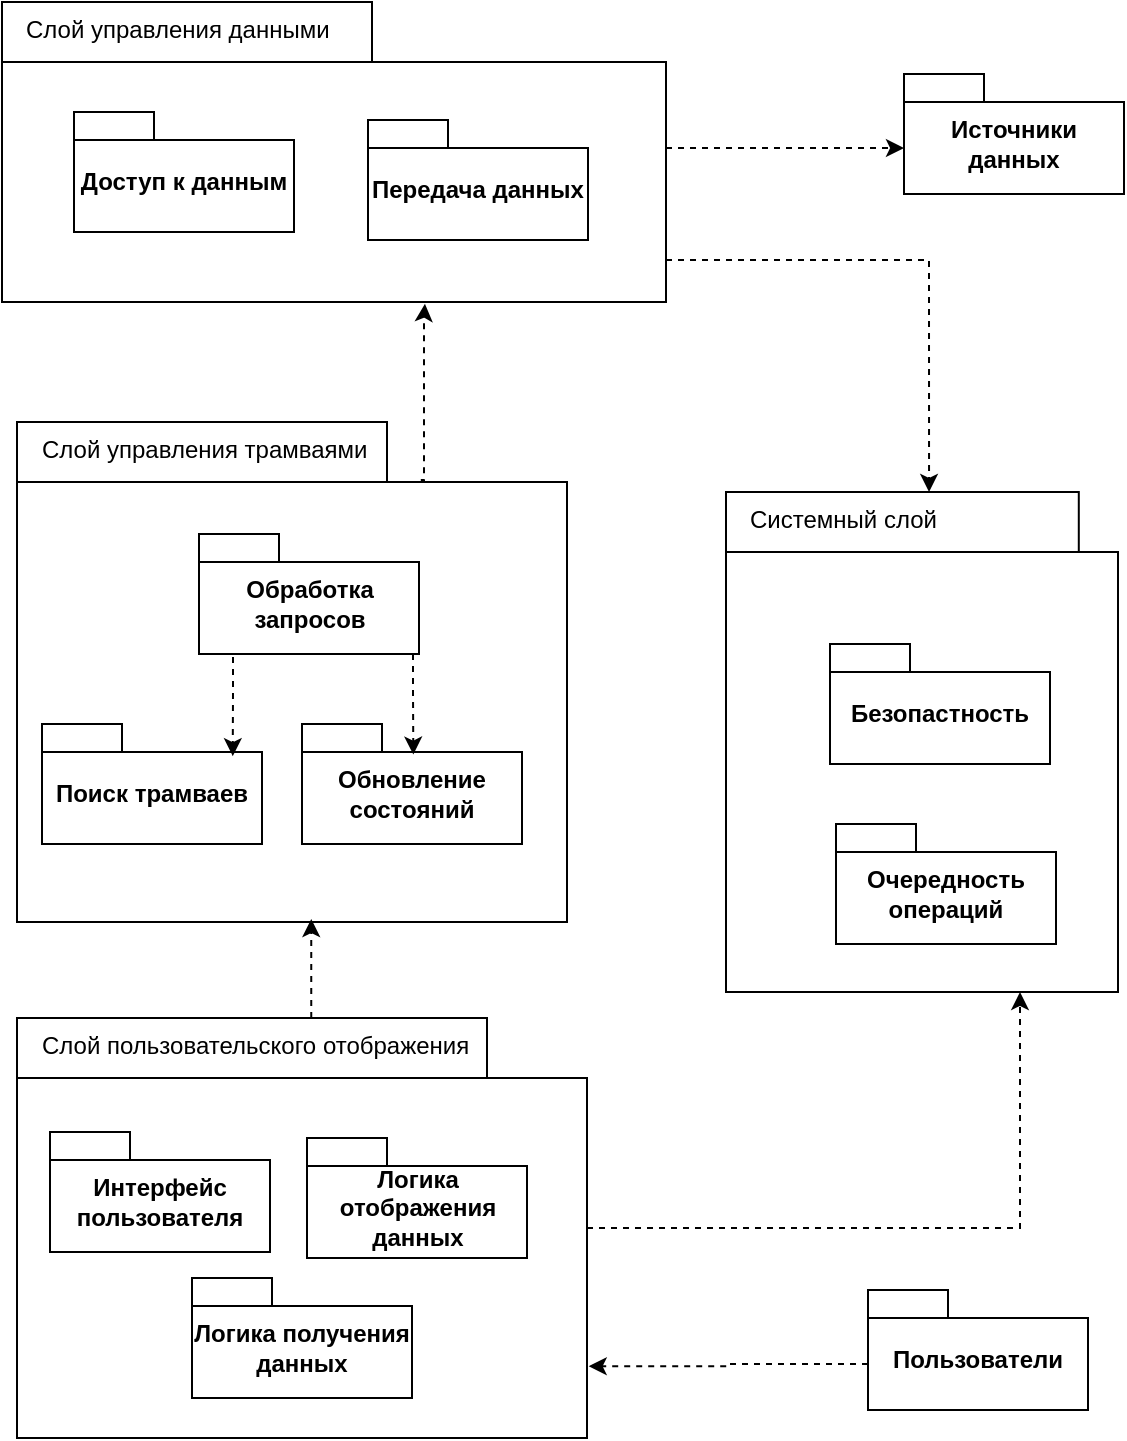 <mxfile version="24.7.17">
  <diagram name="Page-1" id="BUAjLk0wIm9IRsGD13Y6">
    <mxGraphModel dx="1247" dy="1847" grid="0" gridSize="10" guides="1" tooltips="1" connect="1" arrows="1" fold="1" page="1" pageScale="1" pageWidth="827" pageHeight="1169" math="0" shadow="0">
      <root>
        <mxCell id="0" />
        <mxCell id="1" parent="0" />
        <mxCell id="LAFnMWI5eK2tXuCV1nDn-1" value="Пользователи" style="shape=folder;fontStyle=1;spacingTop=10;tabWidth=40;tabHeight=14;tabPosition=left;html=1;whiteSpace=wrap;" vertex="1" parent="1">
          <mxGeometry x="455" y="-371" width="110" height="60" as="geometry" />
        </mxCell>
        <mxCell id="LAFnMWI5eK2tXuCV1nDn-2" value="Слой пользовательского отображения" style="shape=folder;html=1;tabWidth=235;tabHeight=30;tabPosition=left;align=left;verticalAlign=top;spacingLeft=10;whiteSpace=wrap;" vertex="1" parent="1">
          <mxGeometry x="29.5" y="-507" width="285" height="210" as="geometry" />
        </mxCell>
        <mxCell id="LAFnMWI5eK2tXuCV1nDn-3" value="Интерфейс пользователя" style="shape=folder;fontStyle=1;spacingTop=10;tabWidth=40;tabHeight=14;tabPosition=left;html=1;whiteSpace=wrap;" vertex="1" parent="1">
          <mxGeometry x="46" y="-450" width="110" height="60" as="geometry" />
        </mxCell>
        <mxCell id="LAFnMWI5eK2tXuCV1nDn-4" value="Логика отображения данных" style="shape=folder;fontStyle=1;spacingTop=10;tabWidth=40;tabHeight=14;tabPosition=left;html=1;whiteSpace=wrap;" vertex="1" parent="1">
          <mxGeometry x="174.5" y="-447" width="110" height="60" as="geometry" />
        </mxCell>
        <mxCell id="LAFnMWI5eK2tXuCV1nDn-10" value="Слой управления трамваями" style="shape=folder;html=1;tabWidth=185;tabHeight=30;tabPosition=left;align=left;verticalAlign=top;spacingLeft=10;whiteSpace=wrap;" vertex="1" parent="1">
          <mxGeometry x="29.5" y="-805" width="275" height="250" as="geometry" />
        </mxCell>
        <mxCell id="LAFnMWI5eK2tXuCV1nDn-11" value="Логика получения данных" style="shape=folder;fontStyle=1;spacingTop=10;tabWidth=40;tabHeight=14;tabPosition=left;html=1;whiteSpace=wrap;" vertex="1" parent="1">
          <mxGeometry x="117" y="-377" width="110" height="60" as="geometry" />
        </mxCell>
        <mxCell id="LAFnMWI5eK2tXuCV1nDn-13" value="Обработка запросов" style="shape=folder;fontStyle=1;spacingTop=10;tabWidth=40;tabHeight=14;tabPosition=left;html=1;whiteSpace=wrap;" vertex="1" parent="1">
          <mxGeometry x="120.5" y="-749" width="110" height="60" as="geometry" />
        </mxCell>
        <mxCell id="LAFnMWI5eK2tXuCV1nDn-14" value="Поиск трамваев" style="shape=folder;fontStyle=1;spacingTop=10;tabWidth=40;tabHeight=14;tabPosition=left;html=1;whiteSpace=wrap;" vertex="1" parent="1">
          <mxGeometry x="42" y="-654" width="110" height="60" as="geometry" />
        </mxCell>
        <mxCell id="LAFnMWI5eK2tXuCV1nDn-15" value="Обновление состояний" style="shape=folder;fontStyle=1;spacingTop=10;tabWidth=40;tabHeight=14;tabPosition=left;html=1;whiteSpace=wrap;" vertex="1" parent="1">
          <mxGeometry x="172" y="-654" width="110" height="60" as="geometry" />
        </mxCell>
        <mxCell id="LAFnMWI5eK2tXuCV1nDn-17" value="Системный слой" style="shape=folder;html=1;tabWidth=195;tabHeight=30;tabPosition=left;align=left;verticalAlign=top;spacingLeft=10;whiteSpace=wrap;" vertex="1" parent="1">
          <mxGeometry x="384" y="-770" width="196" height="250" as="geometry" />
        </mxCell>
        <mxCell id="LAFnMWI5eK2tXuCV1nDn-19" value="Безопастность" style="shape=folder;fontStyle=1;spacingTop=10;tabWidth=40;tabHeight=14;tabPosition=left;html=1;whiteSpace=wrap;" vertex="1" parent="1">
          <mxGeometry x="436" y="-694" width="110" height="60" as="geometry" />
        </mxCell>
        <mxCell id="LAFnMWI5eK2tXuCV1nDn-20" value="Очередность операций" style="shape=folder;fontStyle=1;spacingTop=10;tabWidth=40;tabHeight=14;tabPosition=left;html=1;whiteSpace=wrap;" vertex="1" parent="1">
          <mxGeometry x="439" y="-604" width="110" height="60" as="geometry" />
        </mxCell>
        <mxCell id="LAFnMWI5eK2tXuCV1nDn-24" value="Слой управления данными" style="shape=folder;html=1;tabWidth=185;tabHeight=30;tabPosition=left;align=left;verticalAlign=top;spacingLeft=10;whiteSpace=wrap;" vertex="1" parent="1">
          <mxGeometry x="22" y="-1015" width="332" height="150" as="geometry" />
        </mxCell>
        <mxCell id="LAFnMWI5eK2tXuCV1nDn-25" value="Доступ к данным" style="shape=folder;fontStyle=1;spacingTop=10;tabWidth=40;tabHeight=14;tabPosition=left;html=1;whiteSpace=wrap;" vertex="1" parent="1">
          <mxGeometry x="58" y="-960" width="110" height="60" as="geometry" />
        </mxCell>
        <mxCell id="LAFnMWI5eK2tXuCV1nDn-26" value="Передача данных" style="shape=folder;fontStyle=1;spacingTop=10;tabWidth=40;tabHeight=14;tabPosition=left;html=1;whiteSpace=wrap;" vertex="1" parent="1">
          <mxGeometry x="205" y="-956" width="110" height="60" as="geometry" />
        </mxCell>
        <mxCell id="LAFnMWI5eK2tXuCV1nDn-28" value="Источники данных" style="shape=folder;fontStyle=1;spacingTop=10;tabWidth=40;tabHeight=14;tabPosition=left;html=1;whiteSpace=wrap;" vertex="1" parent="1">
          <mxGeometry x="473" y="-979" width="110" height="60" as="geometry" />
        </mxCell>
        <mxCell id="LAFnMWI5eK2tXuCV1nDn-31" style="edgeStyle=orthogonalEdgeStyle;rounded=0;orthogonalLoop=1;jettySize=auto;html=1;entryX=0.535;entryY=0.994;entryDx=0;entryDy=0;entryPerimeter=0;dashed=1;" edge="1" parent="1" source="LAFnMWI5eK2tXuCV1nDn-2" target="LAFnMWI5eK2tXuCV1nDn-10">
          <mxGeometry relative="1" as="geometry">
            <Array as="points">
              <mxPoint x="177" y="-478" />
            </Array>
          </mxGeometry>
        </mxCell>
        <mxCell id="LAFnMWI5eK2tXuCV1nDn-32" style="edgeStyle=orthogonalEdgeStyle;rounded=0;orthogonalLoop=1;jettySize=auto;html=1;entryX=0.75;entryY=1;entryDx=0;entryDy=0;entryPerimeter=0;dashed=1;" edge="1" parent="1" source="LAFnMWI5eK2tXuCV1nDn-2" target="LAFnMWI5eK2tXuCV1nDn-17">
          <mxGeometry relative="1" as="geometry" />
        </mxCell>
        <mxCell id="LAFnMWI5eK2tXuCV1nDn-35" style="edgeStyle=orthogonalEdgeStyle;rounded=0;orthogonalLoop=1;jettySize=auto;html=1;exitX=0.25;exitY=1;exitDx=0;exitDy=0;exitPerimeter=0;entryX=0.867;entryY=0.268;entryDx=0;entryDy=0;entryPerimeter=0;dashed=1;" edge="1" parent="1" source="LAFnMWI5eK2tXuCV1nDn-13" target="LAFnMWI5eK2tXuCV1nDn-14">
          <mxGeometry relative="1" as="geometry">
            <Array as="points">
              <mxPoint x="137.5" y="-669" />
              <mxPoint x="137.5" y="-669" />
            </Array>
          </mxGeometry>
        </mxCell>
        <mxCell id="LAFnMWI5eK2tXuCV1nDn-40" style="edgeStyle=orthogonalEdgeStyle;rounded=0;orthogonalLoop=1;jettySize=auto;html=1;dashed=1;entryX=0.518;entryY=0;entryDx=0;entryDy=0;entryPerimeter=0;" edge="1" parent="1" source="LAFnMWI5eK2tXuCV1nDn-24" target="LAFnMWI5eK2tXuCV1nDn-17">
          <mxGeometry relative="1" as="geometry">
            <Array as="points">
              <mxPoint x="486" y="-886" />
            </Array>
          </mxGeometry>
        </mxCell>
        <mxCell id="LAFnMWI5eK2tXuCV1nDn-41" style="edgeStyle=orthogonalEdgeStyle;rounded=0;orthogonalLoop=1;jettySize=auto;html=1;entryX=0;entryY=0;entryDx=0;entryDy=37;entryPerimeter=0;dashed=1;" edge="1" parent="1" source="LAFnMWI5eK2tXuCV1nDn-24" target="LAFnMWI5eK2tXuCV1nDn-28">
          <mxGeometry relative="1" as="geometry">
            <Array as="points">
              <mxPoint x="383" y="-942" />
              <mxPoint x="383" y="-942" />
            </Array>
          </mxGeometry>
        </mxCell>
        <mxCell id="LAFnMWI5eK2tXuCV1nDn-44" style="edgeStyle=orthogonalEdgeStyle;rounded=0;orthogonalLoop=1;jettySize=auto;html=1;exitX=0.736;exitY=0.122;exitDx=0;exitDy=0;exitPerimeter=0;entryX=0.637;entryY=1.006;entryDx=0;entryDy=0;entryPerimeter=0;dashed=1;" edge="1" parent="1" source="LAFnMWI5eK2tXuCV1nDn-10" target="LAFnMWI5eK2tXuCV1nDn-24">
          <mxGeometry relative="1" as="geometry">
            <Array as="points">
              <mxPoint x="232" y="-776" />
              <mxPoint x="233" y="-776" />
              <mxPoint x="233" y="-857" />
            </Array>
          </mxGeometry>
        </mxCell>
        <mxCell id="LAFnMWI5eK2tXuCV1nDn-47" value="" style="endArrow=classic;html=1;rounded=0;entryX=0.506;entryY=0.255;entryDx=0;entryDy=0;entryPerimeter=0;edgeStyle=orthogonalEdgeStyle;dashed=1;" edge="1" parent="1" source="LAFnMWI5eK2tXuCV1nDn-13" target="LAFnMWI5eK2tXuCV1nDn-15">
          <mxGeometry width="50" height="50" relative="1" as="geometry">
            <mxPoint x="151.5" y="-648" as="sourcePoint" />
            <mxPoint x="201.5" y="-698" as="targetPoint" />
            <Array as="points">
              <mxPoint x="227.5" y="-671" />
              <mxPoint x="227.5" y="-671" />
            </Array>
          </mxGeometry>
        </mxCell>
        <mxCell id="LAFnMWI5eK2tXuCV1nDn-50" value="" style="endArrow=classic;html=1;rounded=0;exitX=0;exitY=0;exitDx=0;exitDy=37;exitPerimeter=0;entryX=1.003;entryY=0.829;entryDx=0;entryDy=0;entryPerimeter=0;edgeStyle=orthogonalEdgeStyle;dashed=1;" edge="1" parent="1" source="LAFnMWI5eK2tXuCV1nDn-1" target="LAFnMWI5eK2tXuCV1nDn-2">
          <mxGeometry width="50" height="50" relative="1" as="geometry">
            <mxPoint x="308" y="-372" as="sourcePoint" />
            <mxPoint x="358" y="-422" as="targetPoint" />
          </mxGeometry>
        </mxCell>
      </root>
    </mxGraphModel>
  </diagram>
</mxfile>
